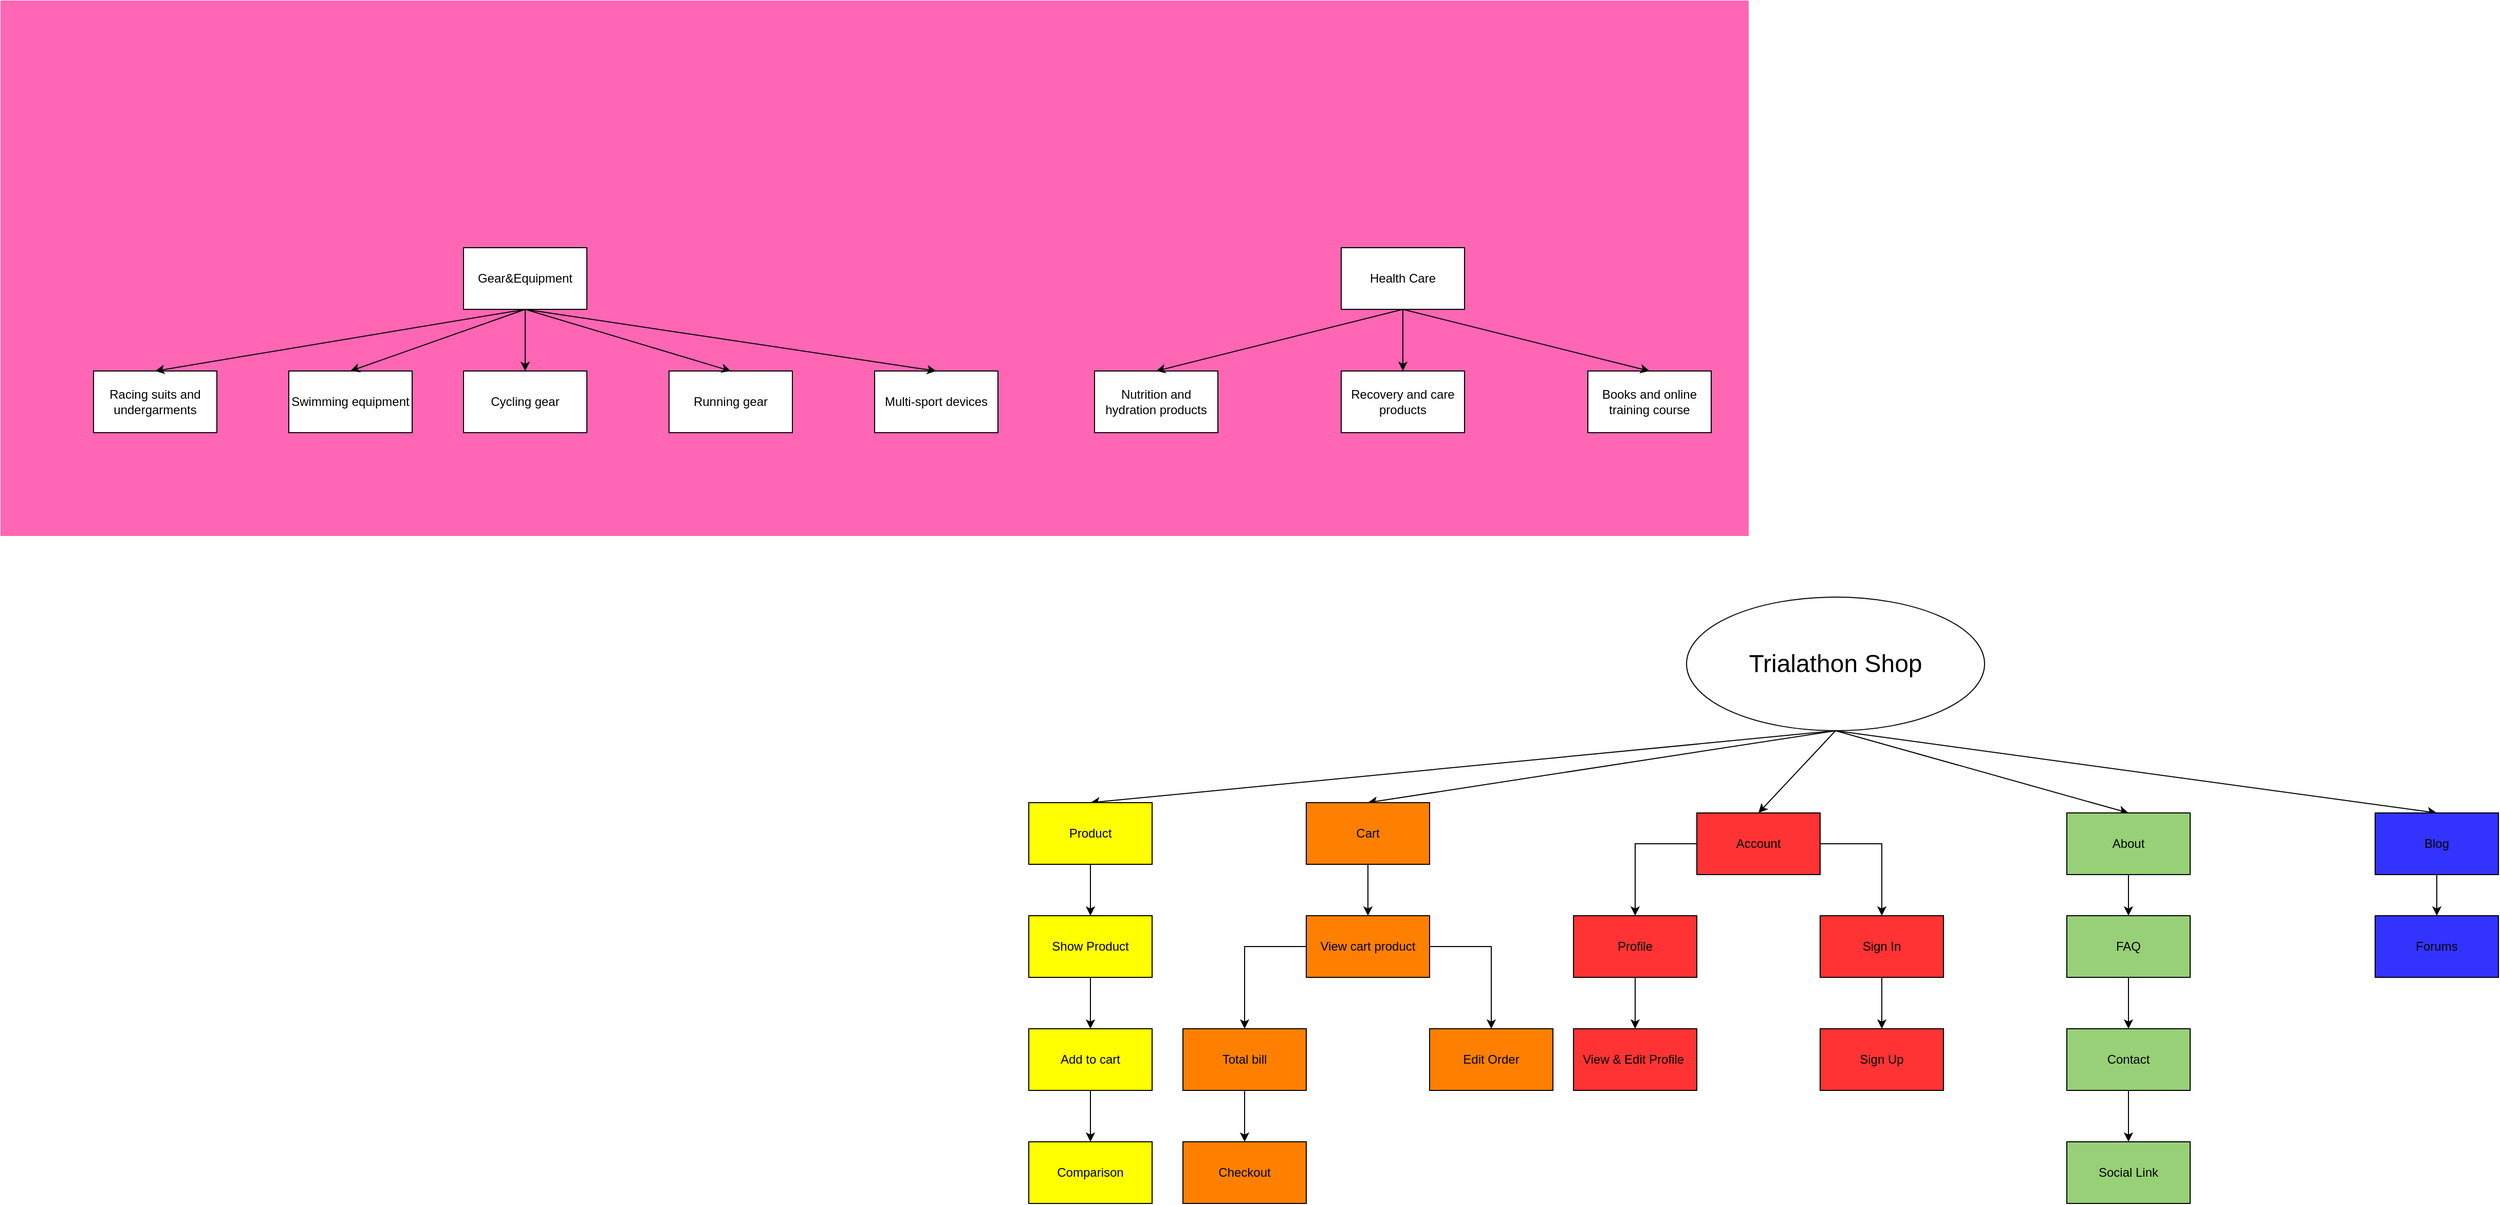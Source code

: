 <mxfile version="21.6.6" type="device">
  <diagram id="C5RBs43oDa-KdzZeNtuy" name="Page-1">
    <mxGraphModel dx="2550" dy="1971" grid="1" gridSize="10" guides="1" tooltips="1" connect="1" arrows="1" fold="1" page="1" pageScale="1" pageWidth="827" pageHeight="1169" math="0" shadow="0">
      <root>
        <mxCell id="WIyWlLk6GJQsqaUBKTNV-0" />
        <mxCell id="WIyWlLk6GJQsqaUBKTNV-1" parent="WIyWlLk6GJQsqaUBKTNV-0" />
        <mxCell id="Y9Wlk4-9S2Ip-LXWGr2o-37" value="" style="rounded=0;whiteSpace=wrap;html=1;fillColor=#FF66B3;strokeColor=#FF66B3;" vertex="1" parent="WIyWlLk6GJQsqaUBKTNV-1">
          <mxGeometry x="-50" y="-710" width="1700" height="520" as="geometry" />
        </mxCell>
        <mxCell id="Y9Wlk4-9S2Ip-LXWGr2o-25" style="rounded=0;orthogonalLoop=1;jettySize=auto;html=1;exitX=0.5;exitY=1;exitDx=0;exitDy=0;entryX=0.5;entryY=0;entryDx=0;entryDy=0;" edge="1" parent="WIyWlLk6GJQsqaUBKTNV-1" source="Y9Wlk4-9S2Ip-LXWGr2o-23" target="Y9Wlk4-9S2Ip-LXWGr2o-26">
          <mxGeometry relative="1" as="geometry">
            <mxPoint x="1565" y="60" as="targetPoint" />
          </mxGeometry>
        </mxCell>
        <mxCell id="Y9Wlk4-9S2Ip-LXWGr2o-52" style="rounded=0;orthogonalLoop=1;jettySize=auto;html=1;exitX=0.5;exitY=1;exitDx=0;exitDy=0;entryX=0.5;entryY=0;entryDx=0;entryDy=0;" edge="1" parent="WIyWlLk6GJQsqaUBKTNV-1" source="Y9Wlk4-9S2Ip-LXWGr2o-23" target="Y9Wlk4-9S2Ip-LXWGr2o-51">
          <mxGeometry relative="1" as="geometry" />
        </mxCell>
        <mxCell id="Y9Wlk4-9S2Ip-LXWGr2o-72" style="rounded=0;orthogonalLoop=1;jettySize=auto;html=1;exitX=0.5;exitY=1;exitDx=0;exitDy=0;entryX=0.5;entryY=0;entryDx=0;entryDy=0;" edge="1" parent="WIyWlLk6GJQsqaUBKTNV-1" source="Y9Wlk4-9S2Ip-LXWGr2o-23" target="Y9Wlk4-9S2Ip-LXWGr2o-63">
          <mxGeometry relative="1" as="geometry" />
        </mxCell>
        <mxCell id="Y9Wlk4-9S2Ip-LXWGr2o-74" style="rounded=0;orthogonalLoop=1;jettySize=auto;html=1;exitX=0.5;exitY=1;exitDx=0;exitDy=0;entryX=0.5;entryY=0;entryDx=0;entryDy=0;" edge="1" parent="WIyWlLk6GJQsqaUBKTNV-1" source="Y9Wlk4-9S2Ip-LXWGr2o-23" target="Y9Wlk4-9S2Ip-LXWGr2o-73">
          <mxGeometry relative="1" as="geometry" />
        </mxCell>
        <mxCell id="Y9Wlk4-9S2Ip-LXWGr2o-83" style="rounded=0;orthogonalLoop=1;jettySize=auto;html=1;exitX=0.5;exitY=1;exitDx=0;exitDy=0;entryX=0.5;entryY=0;entryDx=0;entryDy=0;" edge="1" parent="WIyWlLk6GJQsqaUBKTNV-1" source="Y9Wlk4-9S2Ip-LXWGr2o-23" target="Y9Wlk4-9S2Ip-LXWGr2o-82">
          <mxGeometry relative="1" as="geometry" />
        </mxCell>
        <mxCell id="Y9Wlk4-9S2Ip-LXWGr2o-23" value="&lt;font style=&quot;font-size: 24px;&quot;&gt;Trialathon Shop&lt;/font&gt;" style="ellipse;whiteSpace=wrap;html=1;" vertex="1" parent="WIyWlLk6GJQsqaUBKTNV-1">
          <mxGeometry x="1590" y="-130" width="290" height="130" as="geometry" />
        </mxCell>
        <mxCell id="Y9Wlk4-9S2Ip-LXWGr2o-48" style="edgeStyle=orthogonalEdgeStyle;rounded=0;orthogonalLoop=1;jettySize=auto;html=1;exitX=0.5;exitY=1;exitDx=0;exitDy=0;entryX=0.5;entryY=0;entryDx=0;entryDy=0;" edge="1" parent="WIyWlLk6GJQsqaUBKTNV-1" source="Y9Wlk4-9S2Ip-LXWGr2o-26" target="Y9Wlk4-9S2Ip-LXWGr2o-45">
          <mxGeometry relative="1" as="geometry" />
        </mxCell>
        <mxCell id="Y9Wlk4-9S2Ip-LXWGr2o-26" value="Product" style="rounded=0;whiteSpace=wrap;html=1;fillColor=#FFFF00;" vertex="1" parent="WIyWlLk6GJQsqaUBKTNV-1">
          <mxGeometry x="950" y="70" width="120" height="60" as="geometry" />
        </mxCell>
        <mxCell id="Y9Wlk4-9S2Ip-LXWGr2o-42" value="" style="group" vertex="1" connectable="0" parent="WIyWlLk6GJQsqaUBKTNV-1">
          <mxGeometry x="40" y="-470" width="1574" height="400" as="geometry" />
        </mxCell>
        <mxCell id="Y9Wlk4-9S2Ip-LXWGr2o-40" value="" style="group" vertex="1" connectable="0" parent="Y9Wlk4-9S2Ip-LXWGr2o-42">
          <mxGeometry width="1574" height="400" as="geometry" />
        </mxCell>
        <mxCell id="Y9Wlk4-9S2Ip-LXWGr2o-28" value="" style="group" vertex="1" connectable="0" parent="Y9Wlk4-9S2Ip-LXWGr2o-40">
          <mxGeometry x="974" width="600" height="180" as="geometry" />
        </mxCell>
        <mxCell id="Y9Wlk4-9S2Ip-LXWGr2o-14" value="Health Care" style="rounded=0;whiteSpace=wrap;html=1;" vertex="1" parent="Y9Wlk4-9S2Ip-LXWGr2o-28">
          <mxGeometry x="240" width="120" height="60" as="geometry" />
        </mxCell>
        <mxCell id="Y9Wlk4-9S2Ip-LXWGr2o-15" value="Nutrition and hydration products" style="rounded=0;whiteSpace=wrap;html=1;" vertex="1" parent="Y9Wlk4-9S2Ip-LXWGr2o-28">
          <mxGeometry y="120" width="120" height="60" as="geometry" />
        </mxCell>
        <mxCell id="Y9Wlk4-9S2Ip-LXWGr2o-18" style="rounded=0;orthogonalLoop=1;jettySize=auto;html=1;exitX=0.5;exitY=1;exitDx=0;exitDy=0;entryX=0.5;entryY=0;entryDx=0;entryDy=0;" edge="1" parent="Y9Wlk4-9S2Ip-LXWGr2o-28" source="Y9Wlk4-9S2Ip-LXWGr2o-14" target="Y9Wlk4-9S2Ip-LXWGr2o-15">
          <mxGeometry relative="1" as="geometry" />
        </mxCell>
        <mxCell id="Y9Wlk4-9S2Ip-LXWGr2o-16" value="Recovery and care products" style="rounded=0;whiteSpace=wrap;html=1;" vertex="1" parent="Y9Wlk4-9S2Ip-LXWGr2o-28">
          <mxGeometry x="240" y="120" width="120" height="60" as="geometry" />
        </mxCell>
        <mxCell id="Y9Wlk4-9S2Ip-LXWGr2o-21" style="edgeStyle=orthogonalEdgeStyle;rounded=0;orthogonalLoop=1;jettySize=auto;html=1;exitX=0.5;exitY=1;exitDx=0;exitDy=0;entryX=0.5;entryY=0;entryDx=0;entryDy=0;" edge="1" parent="Y9Wlk4-9S2Ip-LXWGr2o-28" source="Y9Wlk4-9S2Ip-LXWGr2o-14" target="Y9Wlk4-9S2Ip-LXWGr2o-16">
          <mxGeometry relative="1" as="geometry" />
        </mxCell>
        <mxCell id="Y9Wlk4-9S2Ip-LXWGr2o-17" value="Books and&amp;nbsp;online training course" style="rounded=0;whiteSpace=wrap;html=1;" vertex="1" parent="Y9Wlk4-9S2Ip-LXWGr2o-28">
          <mxGeometry x="480" y="120" width="120" height="60" as="geometry" />
        </mxCell>
        <mxCell id="Y9Wlk4-9S2Ip-LXWGr2o-22" style="rounded=0;orthogonalLoop=1;jettySize=auto;html=1;exitX=0.5;exitY=1;exitDx=0;exitDy=0;entryX=0.5;entryY=0;entryDx=0;entryDy=0;" edge="1" parent="Y9Wlk4-9S2Ip-LXWGr2o-28" source="Y9Wlk4-9S2Ip-LXWGr2o-14" target="Y9Wlk4-9S2Ip-LXWGr2o-17">
          <mxGeometry relative="1" as="geometry" />
        </mxCell>
        <mxCell id="Y9Wlk4-9S2Ip-LXWGr2o-29" value="" style="group" vertex="1" connectable="0" parent="Y9Wlk4-9S2Ip-LXWGr2o-40">
          <mxGeometry width="880" height="180" as="geometry" />
        </mxCell>
        <mxCell id="Y9Wlk4-9S2Ip-LXWGr2o-1" value="Gear&amp;amp;Equipment" style="rounded=0;whiteSpace=wrap;html=1;" vertex="1" parent="Y9Wlk4-9S2Ip-LXWGr2o-29">
          <mxGeometry x="360" width="120" height="60" as="geometry" />
        </mxCell>
        <mxCell id="Y9Wlk4-9S2Ip-LXWGr2o-3" value="Racing suits and undergarments" style="rounded=0;whiteSpace=wrap;html=1;" vertex="1" parent="Y9Wlk4-9S2Ip-LXWGr2o-29">
          <mxGeometry y="120" width="120" height="60" as="geometry" />
        </mxCell>
        <mxCell id="Y9Wlk4-9S2Ip-LXWGr2o-4" style="rounded=0;orthogonalLoop=1;jettySize=auto;html=1;exitX=0.5;exitY=1;exitDx=0;exitDy=0;entryX=0.5;entryY=0;entryDx=0;entryDy=0;" edge="1" parent="Y9Wlk4-9S2Ip-LXWGr2o-29" source="Y9Wlk4-9S2Ip-LXWGr2o-1" target="Y9Wlk4-9S2Ip-LXWGr2o-3">
          <mxGeometry relative="1" as="geometry" />
        </mxCell>
        <mxCell id="Y9Wlk4-9S2Ip-LXWGr2o-5" value="Swimming equipment" style="rounded=0;whiteSpace=wrap;html=1;" vertex="1" parent="Y9Wlk4-9S2Ip-LXWGr2o-29">
          <mxGeometry x="190" y="120" width="120" height="60" as="geometry" />
        </mxCell>
        <mxCell id="Y9Wlk4-9S2Ip-LXWGr2o-6" style="rounded=0;orthogonalLoop=1;jettySize=auto;html=1;exitX=0.5;exitY=1;exitDx=0;exitDy=0;entryX=0.5;entryY=0;entryDx=0;entryDy=0;" edge="1" parent="Y9Wlk4-9S2Ip-LXWGr2o-29" source="Y9Wlk4-9S2Ip-LXWGr2o-1" target="Y9Wlk4-9S2Ip-LXWGr2o-5">
          <mxGeometry relative="1" as="geometry" />
        </mxCell>
        <mxCell id="Y9Wlk4-9S2Ip-LXWGr2o-7" value="Cycling gear" style="rounded=0;whiteSpace=wrap;html=1;" vertex="1" parent="Y9Wlk4-9S2Ip-LXWGr2o-29">
          <mxGeometry x="360" y="120" width="120" height="60" as="geometry" />
        </mxCell>
        <mxCell id="Y9Wlk4-9S2Ip-LXWGr2o-8" style="edgeStyle=orthogonalEdgeStyle;rounded=0;orthogonalLoop=1;jettySize=auto;html=1;exitX=0.5;exitY=1;exitDx=0;exitDy=0;entryX=0.5;entryY=0;entryDx=0;entryDy=0;" edge="1" parent="Y9Wlk4-9S2Ip-LXWGr2o-29" source="Y9Wlk4-9S2Ip-LXWGr2o-1" target="Y9Wlk4-9S2Ip-LXWGr2o-7">
          <mxGeometry relative="1" as="geometry" />
        </mxCell>
        <mxCell id="Y9Wlk4-9S2Ip-LXWGr2o-9" value="Running gear" style="rounded=0;whiteSpace=wrap;html=1;" vertex="1" parent="Y9Wlk4-9S2Ip-LXWGr2o-29">
          <mxGeometry x="560" y="120" width="120" height="60" as="geometry" />
        </mxCell>
        <mxCell id="Y9Wlk4-9S2Ip-LXWGr2o-10" style="rounded=0;orthogonalLoop=1;jettySize=auto;html=1;exitX=0.5;exitY=1;exitDx=0;exitDy=0;entryX=0.5;entryY=0;entryDx=0;entryDy=0;" edge="1" parent="Y9Wlk4-9S2Ip-LXWGr2o-29" source="Y9Wlk4-9S2Ip-LXWGr2o-1" target="Y9Wlk4-9S2Ip-LXWGr2o-9">
          <mxGeometry relative="1" as="geometry" />
        </mxCell>
        <mxCell id="Y9Wlk4-9S2Ip-LXWGr2o-12" value="Multi-sport devices" style="rounded=0;whiteSpace=wrap;html=1;" vertex="1" parent="Y9Wlk4-9S2Ip-LXWGr2o-29">
          <mxGeometry x="760" y="120" width="120" height="60" as="geometry" />
        </mxCell>
        <mxCell id="Y9Wlk4-9S2Ip-LXWGr2o-13" style="rounded=0;orthogonalLoop=1;jettySize=auto;html=1;exitX=0.5;exitY=1;exitDx=0;exitDy=0;entryX=0.5;entryY=0;entryDx=0;entryDy=0;" edge="1" parent="Y9Wlk4-9S2Ip-LXWGr2o-29" source="Y9Wlk4-9S2Ip-LXWGr2o-1" target="Y9Wlk4-9S2Ip-LXWGr2o-12">
          <mxGeometry relative="1" as="geometry" />
        </mxCell>
        <mxCell id="Y9Wlk4-9S2Ip-LXWGr2o-49" style="edgeStyle=orthogonalEdgeStyle;rounded=0;orthogonalLoop=1;jettySize=auto;html=1;exitX=0.5;exitY=1;exitDx=0;exitDy=0;entryX=0.5;entryY=0;entryDx=0;entryDy=0;" edge="1" parent="WIyWlLk6GJQsqaUBKTNV-1" source="Y9Wlk4-9S2Ip-LXWGr2o-45" target="Y9Wlk4-9S2Ip-LXWGr2o-46">
          <mxGeometry relative="1" as="geometry" />
        </mxCell>
        <mxCell id="Y9Wlk4-9S2Ip-LXWGr2o-45" value="Show Product" style="rounded=0;whiteSpace=wrap;html=1;fillColor=#FFFF00;" vertex="1" parent="WIyWlLk6GJQsqaUBKTNV-1">
          <mxGeometry x="950" y="180" width="120" height="60" as="geometry" />
        </mxCell>
        <mxCell id="Y9Wlk4-9S2Ip-LXWGr2o-50" style="edgeStyle=orthogonalEdgeStyle;rounded=0;orthogonalLoop=1;jettySize=auto;html=1;exitX=0.5;exitY=1;exitDx=0;exitDy=0;entryX=0.5;entryY=0;entryDx=0;entryDy=0;" edge="1" parent="WIyWlLk6GJQsqaUBKTNV-1" source="Y9Wlk4-9S2Ip-LXWGr2o-46" target="Y9Wlk4-9S2Ip-LXWGr2o-47">
          <mxGeometry relative="1" as="geometry" />
        </mxCell>
        <mxCell id="Y9Wlk4-9S2Ip-LXWGr2o-46" value="Add to cart" style="rounded=0;whiteSpace=wrap;html=1;fillColor=#FFFF00;" vertex="1" parent="WIyWlLk6GJQsqaUBKTNV-1">
          <mxGeometry x="950" y="290" width="120" height="60" as="geometry" />
        </mxCell>
        <mxCell id="Y9Wlk4-9S2Ip-LXWGr2o-47" value="Comparison" style="rounded=0;whiteSpace=wrap;html=1;fillColor=#FFFF00;" vertex="1" parent="WIyWlLk6GJQsqaUBKTNV-1">
          <mxGeometry x="950" y="400" width="120" height="60" as="geometry" />
        </mxCell>
        <mxCell id="Y9Wlk4-9S2Ip-LXWGr2o-54" style="edgeStyle=orthogonalEdgeStyle;rounded=0;orthogonalLoop=1;jettySize=auto;html=1;exitX=0.5;exitY=1;exitDx=0;exitDy=0;" edge="1" parent="WIyWlLk6GJQsqaUBKTNV-1" source="Y9Wlk4-9S2Ip-LXWGr2o-51" target="Y9Wlk4-9S2Ip-LXWGr2o-53">
          <mxGeometry relative="1" as="geometry" />
        </mxCell>
        <mxCell id="Y9Wlk4-9S2Ip-LXWGr2o-51" value="Cart" style="rounded=0;whiteSpace=wrap;html=1;fillColor=#FF8000;" vertex="1" parent="WIyWlLk6GJQsqaUBKTNV-1">
          <mxGeometry x="1220" y="70" width="120" height="60" as="geometry" />
        </mxCell>
        <mxCell id="Y9Wlk4-9S2Ip-LXWGr2o-59" style="edgeStyle=orthogonalEdgeStyle;rounded=0;orthogonalLoop=1;jettySize=auto;html=1;exitX=0;exitY=0.5;exitDx=0;exitDy=0;entryX=0.5;entryY=0;entryDx=0;entryDy=0;" edge="1" parent="WIyWlLk6GJQsqaUBKTNV-1" source="Y9Wlk4-9S2Ip-LXWGr2o-53" target="Y9Wlk4-9S2Ip-LXWGr2o-55">
          <mxGeometry relative="1" as="geometry" />
        </mxCell>
        <mxCell id="Y9Wlk4-9S2Ip-LXWGr2o-60" style="edgeStyle=orthogonalEdgeStyle;rounded=0;orthogonalLoop=1;jettySize=auto;html=1;exitX=1;exitY=0.5;exitDx=0;exitDy=0;entryX=0.5;entryY=0;entryDx=0;entryDy=0;" edge="1" parent="WIyWlLk6GJQsqaUBKTNV-1" source="Y9Wlk4-9S2Ip-LXWGr2o-53" target="Y9Wlk4-9S2Ip-LXWGr2o-56">
          <mxGeometry relative="1" as="geometry" />
        </mxCell>
        <mxCell id="Y9Wlk4-9S2Ip-LXWGr2o-53" value="View cart product" style="rounded=0;whiteSpace=wrap;html=1;fillColor=#FF8000;" vertex="1" parent="WIyWlLk6GJQsqaUBKTNV-1">
          <mxGeometry x="1220" y="180" width="120" height="60" as="geometry" />
        </mxCell>
        <mxCell id="Y9Wlk4-9S2Ip-LXWGr2o-62" style="edgeStyle=orthogonalEdgeStyle;rounded=0;orthogonalLoop=1;jettySize=auto;html=1;exitX=0.5;exitY=1;exitDx=0;exitDy=0;entryX=0.5;entryY=0;entryDx=0;entryDy=0;" edge="1" parent="WIyWlLk6GJQsqaUBKTNV-1" source="Y9Wlk4-9S2Ip-LXWGr2o-55" target="Y9Wlk4-9S2Ip-LXWGr2o-61">
          <mxGeometry relative="1" as="geometry" />
        </mxCell>
        <mxCell id="Y9Wlk4-9S2Ip-LXWGr2o-55" value="Total bill" style="rounded=0;whiteSpace=wrap;html=1;fillColor=#FF8000;" vertex="1" parent="WIyWlLk6GJQsqaUBKTNV-1">
          <mxGeometry x="1100" y="290" width="120" height="60" as="geometry" />
        </mxCell>
        <mxCell id="Y9Wlk4-9S2Ip-LXWGr2o-56" value="Edit Order" style="rounded=0;whiteSpace=wrap;html=1;fillColor=#FF8000;" vertex="1" parent="WIyWlLk6GJQsqaUBKTNV-1">
          <mxGeometry x="1340" y="290" width="120" height="60" as="geometry" />
        </mxCell>
        <mxCell id="Y9Wlk4-9S2Ip-LXWGr2o-61" value="Checkout" style="rounded=0;whiteSpace=wrap;html=1;fillColor=#FF8000;" vertex="1" parent="WIyWlLk6GJQsqaUBKTNV-1">
          <mxGeometry x="1100" y="400" width="120" height="60" as="geometry" />
        </mxCell>
        <mxCell id="Y9Wlk4-9S2Ip-LXWGr2o-66" style="edgeStyle=orthogonalEdgeStyle;rounded=0;orthogonalLoop=1;jettySize=auto;html=1;exitX=0;exitY=0.5;exitDx=0;exitDy=0;" edge="1" parent="WIyWlLk6GJQsqaUBKTNV-1" source="Y9Wlk4-9S2Ip-LXWGr2o-63" target="Y9Wlk4-9S2Ip-LXWGr2o-64">
          <mxGeometry relative="1" as="geometry" />
        </mxCell>
        <mxCell id="Y9Wlk4-9S2Ip-LXWGr2o-67" style="edgeStyle=orthogonalEdgeStyle;rounded=0;orthogonalLoop=1;jettySize=auto;html=1;exitX=1;exitY=0.5;exitDx=0;exitDy=0;entryX=0.5;entryY=0;entryDx=0;entryDy=0;" edge="1" parent="WIyWlLk6GJQsqaUBKTNV-1" source="Y9Wlk4-9S2Ip-LXWGr2o-63" target="Y9Wlk4-9S2Ip-LXWGr2o-65">
          <mxGeometry relative="1" as="geometry" />
        </mxCell>
        <mxCell id="Y9Wlk4-9S2Ip-LXWGr2o-63" value="Account" style="rounded=0;whiteSpace=wrap;html=1;fillColor=#FF3333;" vertex="1" parent="WIyWlLk6GJQsqaUBKTNV-1">
          <mxGeometry x="1600" y="80" width="120" height="60" as="geometry" />
        </mxCell>
        <mxCell id="Y9Wlk4-9S2Ip-LXWGr2o-69" style="edgeStyle=orthogonalEdgeStyle;rounded=0;orthogonalLoop=1;jettySize=auto;html=1;exitX=0.5;exitY=1;exitDx=0;exitDy=0;entryX=0.5;entryY=0;entryDx=0;entryDy=0;" edge="1" parent="WIyWlLk6GJQsqaUBKTNV-1" source="Y9Wlk4-9S2Ip-LXWGr2o-64" target="Y9Wlk4-9S2Ip-LXWGr2o-68">
          <mxGeometry relative="1" as="geometry" />
        </mxCell>
        <mxCell id="Y9Wlk4-9S2Ip-LXWGr2o-64" value="Profile" style="rounded=0;whiteSpace=wrap;html=1;fillColor=#FF3333;" vertex="1" parent="WIyWlLk6GJQsqaUBKTNV-1">
          <mxGeometry x="1480" y="180" width="120" height="60" as="geometry" />
        </mxCell>
        <mxCell id="Y9Wlk4-9S2Ip-LXWGr2o-71" style="edgeStyle=orthogonalEdgeStyle;rounded=0;orthogonalLoop=1;jettySize=auto;html=1;exitX=0.5;exitY=1;exitDx=0;exitDy=0;entryX=0.5;entryY=0;entryDx=0;entryDy=0;" edge="1" parent="WIyWlLk6GJQsqaUBKTNV-1" source="Y9Wlk4-9S2Ip-LXWGr2o-65" target="Y9Wlk4-9S2Ip-LXWGr2o-70">
          <mxGeometry relative="1" as="geometry" />
        </mxCell>
        <mxCell id="Y9Wlk4-9S2Ip-LXWGr2o-65" value="Sign In" style="rounded=0;whiteSpace=wrap;html=1;fillColor=#FF3333;" vertex="1" parent="WIyWlLk6GJQsqaUBKTNV-1">
          <mxGeometry x="1720" y="180" width="120" height="60" as="geometry" />
        </mxCell>
        <mxCell id="Y9Wlk4-9S2Ip-LXWGr2o-68" value="View &amp;amp; Edit Profile&amp;nbsp;" style="rounded=0;whiteSpace=wrap;html=1;fillColor=#FF3333;" vertex="1" parent="WIyWlLk6GJQsqaUBKTNV-1">
          <mxGeometry x="1480" y="290" width="120" height="60" as="geometry" />
        </mxCell>
        <mxCell id="Y9Wlk4-9S2Ip-LXWGr2o-70" value="Sign Up" style="rounded=0;whiteSpace=wrap;html=1;fillColor=#FF3333;" vertex="1" parent="WIyWlLk6GJQsqaUBKTNV-1">
          <mxGeometry x="1720" y="290" width="120" height="60" as="geometry" />
        </mxCell>
        <mxCell id="Y9Wlk4-9S2Ip-LXWGr2o-78" style="edgeStyle=orthogonalEdgeStyle;rounded=0;orthogonalLoop=1;jettySize=auto;html=1;exitX=0.5;exitY=1;exitDx=0;exitDy=0;entryX=0.5;entryY=0;entryDx=0;entryDy=0;" edge="1" parent="WIyWlLk6GJQsqaUBKTNV-1" source="Y9Wlk4-9S2Ip-LXWGr2o-73" target="Y9Wlk4-9S2Ip-LXWGr2o-75">
          <mxGeometry relative="1" as="geometry" />
        </mxCell>
        <mxCell id="Y9Wlk4-9S2Ip-LXWGr2o-73" value="About" style="rounded=0;whiteSpace=wrap;html=1;fillColor=#97D077;" vertex="1" parent="WIyWlLk6GJQsqaUBKTNV-1">
          <mxGeometry x="1960" y="80" width="120" height="60" as="geometry" />
        </mxCell>
        <mxCell id="Y9Wlk4-9S2Ip-LXWGr2o-79" style="edgeStyle=orthogonalEdgeStyle;rounded=0;orthogonalLoop=1;jettySize=auto;html=1;exitX=0.5;exitY=1;exitDx=0;exitDy=0;entryX=0.5;entryY=0;entryDx=0;entryDy=0;" edge="1" parent="WIyWlLk6GJQsqaUBKTNV-1" source="Y9Wlk4-9S2Ip-LXWGr2o-75" target="Y9Wlk4-9S2Ip-LXWGr2o-76">
          <mxGeometry relative="1" as="geometry" />
        </mxCell>
        <mxCell id="Y9Wlk4-9S2Ip-LXWGr2o-75" value="FAQ" style="rounded=0;whiteSpace=wrap;html=1;fillColor=#97D077;" vertex="1" parent="WIyWlLk6GJQsqaUBKTNV-1">
          <mxGeometry x="1960" y="180" width="120" height="60" as="geometry" />
        </mxCell>
        <mxCell id="Y9Wlk4-9S2Ip-LXWGr2o-80" style="edgeStyle=orthogonalEdgeStyle;rounded=0;orthogonalLoop=1;jettySize=auto;html=1;exitX=0.5;exitY=1;exitDx=0;exitDy=0;entryX=0.5;entryY=0;entryDx=0;entryDy=0;" edge="1" parent="WIyWlLk6GJQsqaUBKTNV-1" source="Y9Wlk4-9S2Ip-LXWGr2o-76" target="Y9Wlk4-9S2Ip-LXWGr2o-77">
          <mxGeometry relative="1" as="geometry" />
        </mxCell>
        <mxCell id="Y9Wlk4-9S2Ip-LXWGr2o-76" value="Contact" style="rounded=0;whiteSpace=wrap;html=1;fillColor=#97D077;" vertex="1" parent="WIyWlLk6GJQsqaUBKTNV-1">
          <mxGeometry x="1960" y="290" width="120" height="60" as="geometry" />
        </mxCell>
        <mxCell id="Y9Wlk4-9S2Ip-LXWGr2o-77" value="Social Link" style="rounded=0;whiteSpace=wrap;html=1;fillColor=#97D077;" vertex="1" parent="WIyWlLk6GJQsqaUBKTNV-1">
          <mxGeometry x="1960" y="400" width="120" height="60" as="geometry" />
        </mxCell>
        <mxCell id="Y9Wlk4-9S2Ip-LXWGr2o-85" style="edgeStyle=orthogonalEdgeStyle;rounded=0;orthogonalLoop=1;jettySize=auto;html=1;exitX=0.5;exitY=1;exitDx=0;exitDy=0;entryX=0.5;entryY=0;entryDx=0;entryDy=0;" edge="1" parent="WIyWlLk6GJQsqaUBKTNV-1" source="Y9Wlk4-9S2Ip-LXWGr2o-82" target="Y9Wlk4-9S2Ip-LXWGr2o-84">
          <mxGeometry relative="1" as="geometry" />
        </mxCell>
        <mxCell id="Y9Wlk4-9S2Ip-LXWGr2o-82" value="Blog" style="rounded=0;whiteSpace=wrap;html=1;fillColor=#3333FF;" vertex="1" parent="WIyWlLk6GJQsqaUBKTNV-1">
          <mxGeometry x="2260" y="80" width="120" height="60" as="geometry" />
        </mxCell>
        <mxCell id="Y9Wlk4-9S2Ip-LXWGr2o-84" value="Forums" style="rounded=0;whiteSpace=wrap;html=1;fillColor=#3333FF;" vertex="1" parent="WIyWlLk6GJQsqaUBKTNV-1">
          <mxGeometry x="2260" y="180" width="120" height="60" as="geometry" />
        </mxCell>
      </root>
    </mxGraphModel>
  </diagram>
</mxfile>
